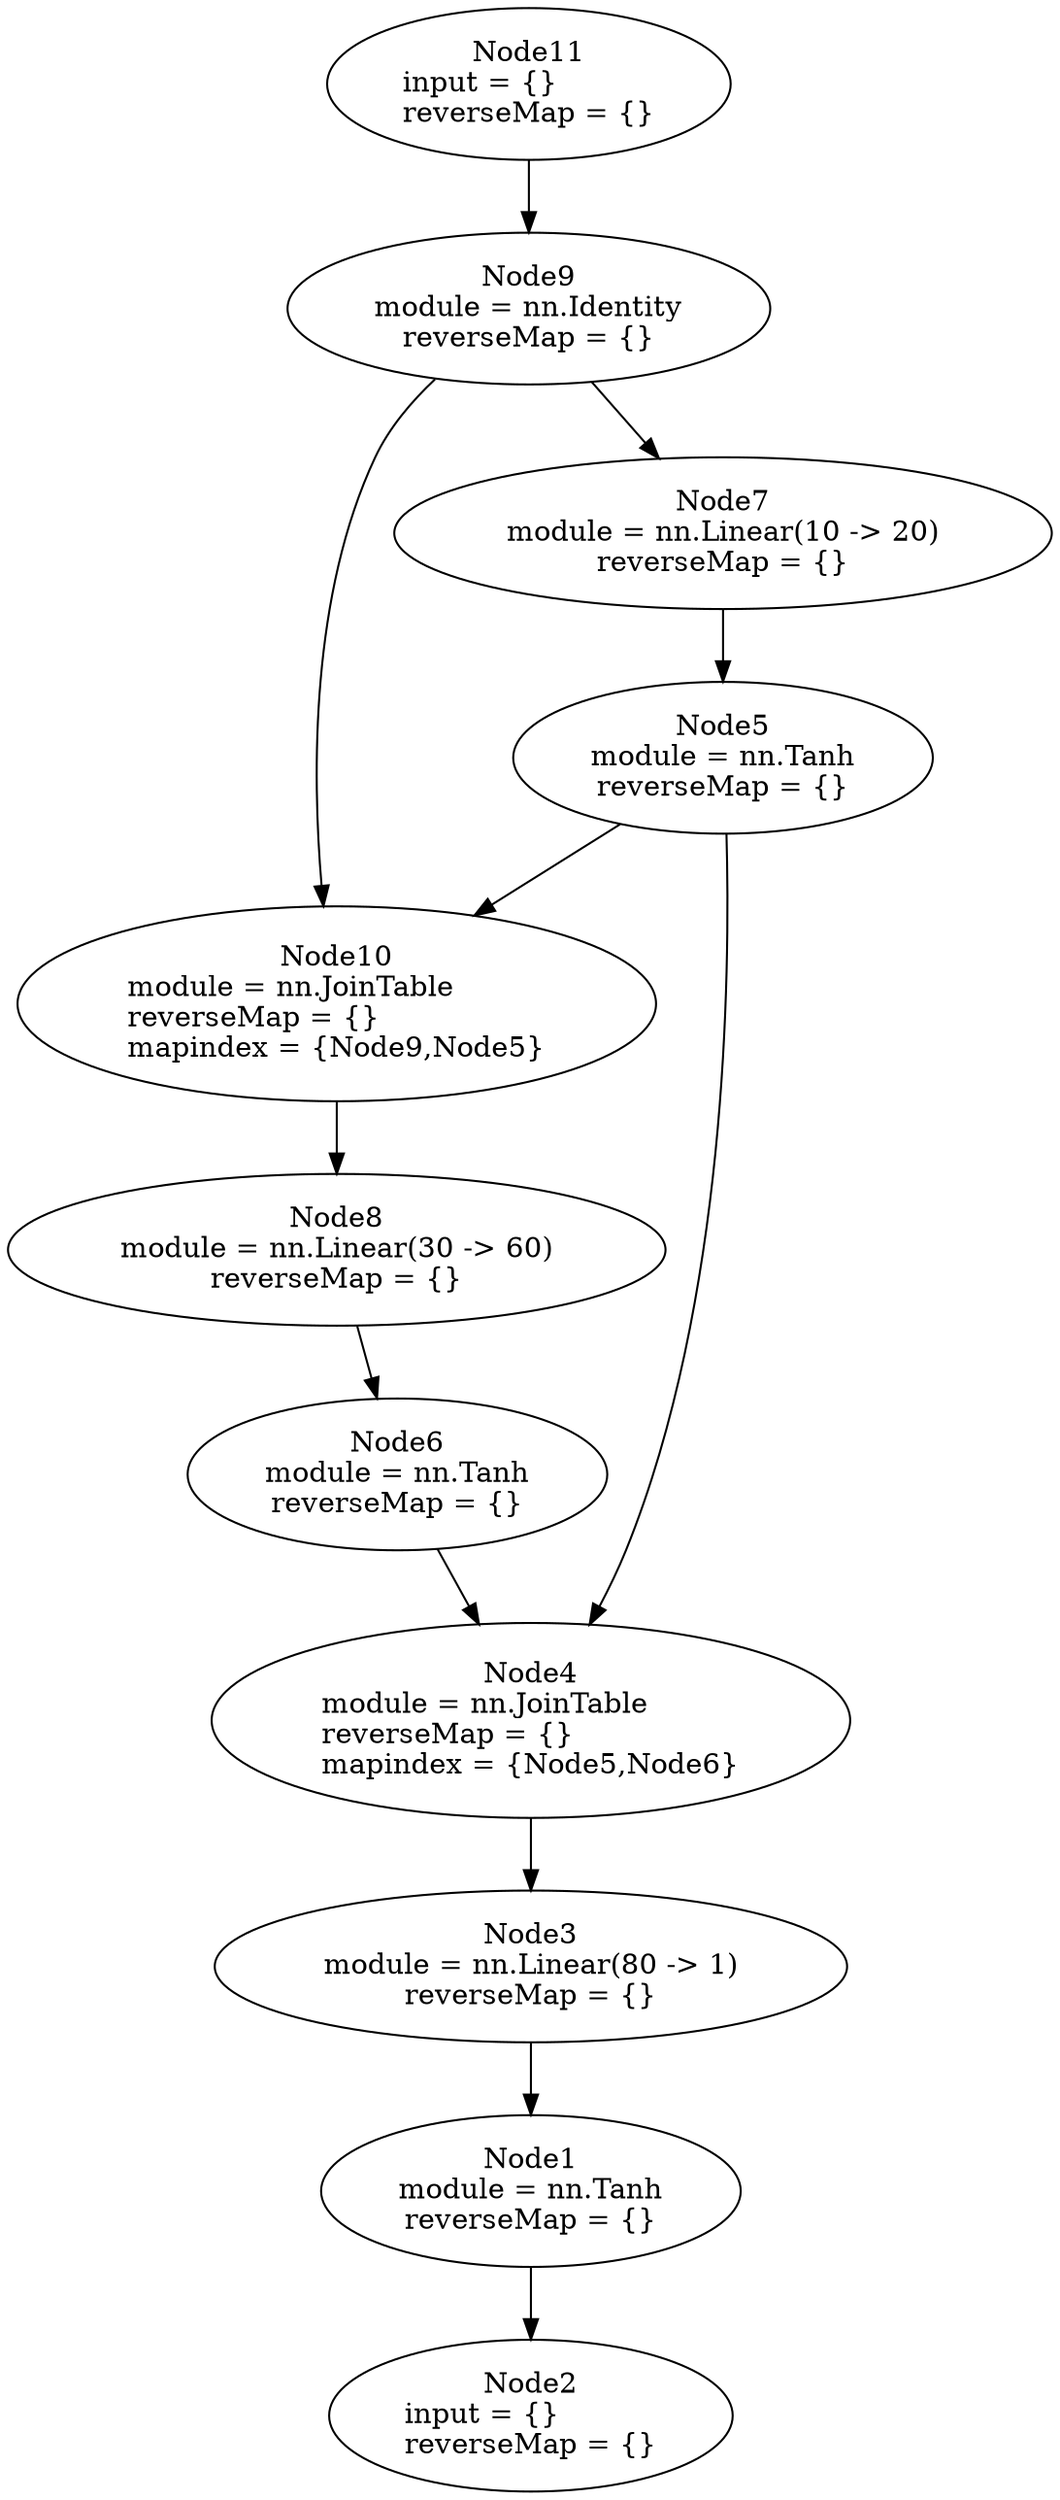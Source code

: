 digraph G {
	graph [bb="0,0,414.39,1226.9"];
	node [label="\N",
		shape=oval
	];
	n1	 [height=1.041,
		label="Node1\nmodule = nn.Tanh\lreverseMap = {}",
		pos="195.69,148.43",
		tooltip="[[C]]:-1_",
		width=2.3374];
	n2	 [height=1.041,
		label="Node2\ninput = {}\lreverseMap = {}",
		pos="195.69,37.477",
		tooltip="[[C]]:-1_",
		width=2.1606];
	n1 -> n2	 [pos="e,195.69,75.149 195.69,110.85 195.69,102.67 195.69,93.893 195.69,85.366"];
	n3	 [height=1.041,
		label="Node3\nmodule = nn.Linear(80 -> 1)\lreverseMap = {}",
		pos="195.69,259.38",
		tooltip="[[C]]:-1_",
		width=3.457];
	n3 -> n1	 [pos="e,195.69,186.1 195.69,221.8 195.69,213.63 195.69,204.85 195.69,196.32"];
	n4	 [height=1.3356,
		label="Node4\nmodule = nn.JoinTable\lreverseMap = {}\lmapindex = {Node5,Node6}",
		pos="195.69,380.94",
		tooltip="[[C]]:-1_",
		width=3.457];
	n4 -> n3	 [pos="e,195.69,296.97 195.69,332.69 195.69,324.24 195.69,315.45 195.69,307.02"];
	n5	 [height=1.041,
		label="Node5\nmodule = nn.Tanh\lreverseMap = {}",
		pos="128.69,856.58",
		tooltip="[[C]]:-1_",
		width=2.3374];
	n5 -> n4	 [pos="e,180.09,428.71 129.69,818.79 131.49,765.18 136.22,662.55 147.69,575.98 154.3,526.14 157.28,513.74 169.69,465.03 171.89,456.41 174.45,\
447.36 177.09,438.54"];
	n10	 [height=1.3356,
		label="Node10\nmodule = nn.JoinTable\lreverseMap = {}\lmapindex = {Node9,Node5}",
		pos="285.69,735.02",
		tooltip="[[C]]:-1_",
		width=3.457];
	n5 -> n10	 [pos="e,230.23,778.25 170.35,823.85 186.12,811.84 204.46,797.88 221.81,784.67"];
	n6	 [height=1.041,
		label="Node6\nmodule = nn.Tanh\lreverseMap = {}",
		pos="262.69,502.5",
		tooltip="[[C]]:-1_",
		width=2.3374];
	n6 -> n4	 [pos="e,221.63,428.22 242.77,465.95 237.69,456.89 232.11,446.93 226.62,437.14"];
	n7	 [height=1.041,
		label="Node7\nmodule = nn.Linear(10 -> 20)\lreverseMap = {}",
		pos="128.69,967.53",
		tooltip="[[C]]:-1_",
		width=3.5748];
	n7 -> n5	 [pos="e,128.69,894.25 128.69,929.95 128.69,921.77 128.69,912.99 128.69,904.47"];
	n8	 [height=1.041,
		label="Node8\nmodule = nn.Linear(30 -> 60)\lreverseMap = {}",
		pos="285.69,613.46",
		tooltip="[[C]]:-1_",
		width=3.5748];
	n8 -> n6	 [pos="e,270.43,540.18 277.97,575.87 276.23,567.61 274.35,558.73 272.53,550.11"];
	n9	 [height=1.041,
		label="Node9\nmodule = nn.Identity\lreverseMap = {}",
		pos="206.69,1078.5",
		tooltip="[[C]]:-1_",
		width=2.6124];
	n9 -> n7	 [pos="e,154.43,1004.5 181.37,1042.1 174.69,1032.8 167.41,1022.6 160.44,1012.9"];
	n9 -> n10	 [pos="e,290.83,783.14 242.14,1043.5 251.78,1032.2 261.11,1019 266.69,1005 294.31,936.07 295,849.29 291.52,793.24"];
	n10 -> n8	 [pos="e,285.69,651.04 285.69,686.76 285.69,678.32 285.69,669.52 285.69,661.09"];
	n11	 [height=1.041,
		label="Node11\ninput = {}\lreverseMap = {}",
		pos="206.69,1189.4",
		tooltip="[[C]]:-1_",
		width=2.1606];
	n11 -> n9	 [pos="e,206.69,1116.2 206.69,1151.9 206.69,1143.7 206.69,1134.9 206.69,1126.4"];
}
